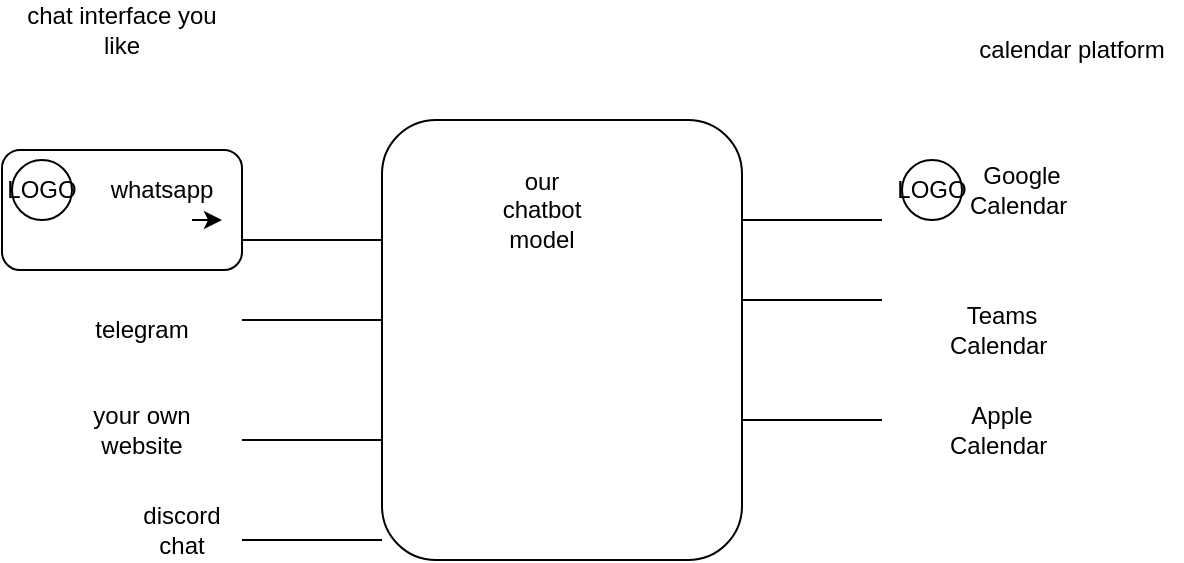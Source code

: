 <mxfile version="21.6.6" type="github">
  <diagram name="Page-1" id="AZVRTp3JYmqPpS5VlTM3">
    <mxGraphModel dx="954" dy="642" grid="1" gridSize="10" guides="1" tooltips="1" connect="1" arrows="1" fold="1" page="1" pageScale="1" pageWidth="4800" pageHeight="3600" math="0" shadow="0">
      <root>
        <mxCell id="0" />
        <mxCell id="1" parent="0" />
        <mxCell id="wNxsNyf7AEi1CCcsDi6T-1" value="" style="rounded=1;whiteSpace=wrap;html=1;" vertex="1" parent="1">
          <mxGeometry x="370" y="140" width="180" height="220" as="geometry" />
        </mxCell>
        <mxCell id="wNxsNyf7AEi1CCcsDi6T-2" value="our chatbot model" style="text;html=1;strokeColor=none;fillColor=none;align=center;verticalAlign=middle;whiteSpace=wrap;rounded=0;" vertex="1" parent="1">
          <mxGeometry x="420" y="170" width="60" height="30" as="geometry" />
        </mxCell>
        <mxCell id="wNxsNyf7AEi1CCcsDi6T-3" value="" style="endArrow=none;html=1;rounded=0;" edge="1" parent="1">
          <mxGeometry width="50" height="50" relative="1" as="geometry">
            <mxPoint x="370" y="200" as="sourcePoint" />
            <mxPoint x="300" y="200" as="targetPoint" />
          </mxGeometry>
        </mxCell>
        <mxCell id="wNxsNyf7AEi1CCcsDi6T-4" value="" style="endArrow=none;html=1;rounded=0;" edge="1" parent="1">
          <mxGeometry width="50" height="50" relative="1" as="geometry">
            <mxPoint x="370" y="240" as="sourcePoint" />
            <mxPoint x="300" y="240" as="targetPoint" />
          </mxGeometry>
        </mxCell>
        <mxCell id="wNxsNyf7AEi1CCcsDi6T-5" value="" style="endArrow=none;html=1;rounded=0;" edge="1" parent="1">
          <mxGeometry width="50" height="50" relative="1" as="geometry">
            <mxPoint x="370" y="300" as="sourcePoint" />
            <mxPoint x="300" y="300" as="targetPoint" />
          </mxGeometry>
        </mxCell>
        <mxCell id="wNxsNyf7AEi1CCcsDi6T-6" value="" style="endArrow=none;html=1;rounded=0;" edge="1" parent="1">
          <mxGeometry width="50" height="50" relative="1" as="geometry">
            <mxPoint x="620" y="190" as="sourcePoint" />
            <mxPoint x="550" y="190" as="targetPoint" />
          </mxGeometry>
        </mxCell>
        <mxCell id="wNxsNyf7AEi1CCcsDi6T-7" value="" style="endArrow=none;html=1;rounded=0;" edge="1" parent="1">
          <mxGeometry width="50" height="50" relative="1" as="geometry">
            <mxPoint x="620" y="230" as="sourcePoint" />
            <mxPoint x="550" y="230" as="targetPoint" />
          </mxGeometry>
        </mxCell>
        <mxCell id="wNxsNyf7AEi1CCcsDi6T-8" value="" style="endArrow=none;html=1;rounded=0;" edge="1" parent="1">
          <mxGeometry width="50" height="50" relative="1" as="geometry">
            <mxPoint x="620" y="290" as="sourcePoint" />
            <mxPoint x="550" y="290" as="targetPoint" />
          </mxGeometry>
        </mxCell>
        <mxCell id="wNxsNyf7AEi1CCcsDi6T-9" value="" style="rounded=1;whiteSpace=wrap;html=1;" vertex="1" parent="1">
          <mxGeometry x="180" y="155" width="120" height="60" as="geometry" />
        </mxCell>
        <mxCell id="wNxsNyf7AEi1CCcsDi6T-10" value="whatsapp" style="text;html=1;strokeColor=none;fillColor=none;align=center;verticalAlign=middle;whiteSpace=wrap;rounded=0;" vertex="1" parent="1">
          <mxGeometry x="230" y="160" width="60" height="30" as="geometry" />
        </mxCell>
        <mxCell id="wNxsNyf7AEi1CCcsDi6T-11" value="telegram" style="text;html=1;strokeColor=none;fillColor=none;align=center;verticalAlign=middle;whiteSpace=wrap;rounded=0;" vertex="1" parent="1">
          <mxGeometry x="220" y="230" width="60" height="30" as="geometry" />
        </mxCell>
        <mxCell id="wNxsNyf7AEi1CCcsDi6T-12" value="your own website" style="text;html=1;strokeColor=none;fillColor=none;align=center;verticalAlign=middle;whiteSpace=wrap;rounded=0;" vertex="1" parent="1">
          <mxGeometry x="220" y="280" width="60" height="30" as="geometry" />
        </mxCell>
        <mxCell id="wNxsNyf7AEi1CCcsDi6T-13" value="discord chat" style="text;html=1;strokeColor=none;fillColor=none;align=center;verticalAlign=middle;whiteSpace=wrap;rounded=0;" vertex="1" parent="1">
          <mxGeometry x="240" y="330" width="60" height="30" as="geometry" />
        </mxCell>
        <mxCell id="wNxsNyf7AEi1CCcsDi6T-14" value="" style="endArrow=none;html=1;rounded=0;" edge="1" parent="1">
          <mxGeometry width="50" height="50" relative="1" as="geometry">
            <mxPoint x="370" y="350" as="sourcePoint" />
            <mxPoint x="300" y="350" as="targetPoint" />
          </mxGeometry>
        </mxCell>
        <mxCell id="wNxsNyf7AEi1CCcsDi6T-15" value="chat interface you like" style="text;html=1;strokeColor=none;fillColor=none;align=center;verticalAlign=middle;whiteSpace=wrap;rounded=0;" vertex="1" parent="1">
          <mxGeometry x="185" y="80" width="110" height="30" as="geometry" />
        </mxCell>
        <mxCell id="wNxsNyf7AEi1CCcsDi6T-16" value="calendar platform" style="text;html=1;strokeColor=none;fillColor=none;align=center;verticalAlign=middle;whiteSpace=wrap;rounded=0;" vertex="1" parent="1">
          <mxGeometry x="660" y="90" width="110" height="30" as="geometry" />
        </mxCell>
        <mxCell id="wNxsNyf7AEi1CCcsDi6T-17" value="Google Calendar&amp;nbsp;" style="text;html=1;strokeColor=none;fillColor=none;align=center;verticalAlign=middle;whiteSpace=wrap;rounded=0;" vertex="1" parent="1">
          <mxGeometry x="660" y="160" width="60" height="30" as="geometry" />
        </mxCell>
        <mxCell id="wNxsNyf7AEi1CCcsDi6T-19" value="Teams Calendar&amp;nbsp;" style="text;html=1;strokeColor=none;fillColor=none;align=center;verticalAlign=middle;whiteSpace=wrap;rounded=0;" vertex="1" parent="1">
          <mxGeometry x="650" y="230" width="60" height="30" as="geometry" />
        </mxCell>
        <mxCell id="wNxsNyf7AEi1CCcsDi6T-20" value="Apple Calendar&amp;nbsp;" style="text;html=1;strokeColor=none;fillColor=none;align=center;verticalAlign=middle;whiteSpace=wrap;rounded=0;" vertex="1" parent="1">
          <mxGeometry x="650" y="280" width="60" height="30" as="geometry" />
        </mxCell>
        <mxCell id="wNxsNyf7AEi1CCcsDi6T-21" value="LOGO" style="ellipse;whiteSpace=wrap;html=1;aspect=fixed;" vertex="1" parent="1">
          <mxGeometry x="185" y="160" width="30" height="30" as="geometry" />
        </mxCell>
        <mxCell id="wNxsNyf7AEi1CCcsDi6T-22" style="edgeStyle=orthogonalEdgeStyle;rounded=0;orthogonalLoop=1;jettySize=auto;html=1;exitX=0.75;exitY=1;exitDx=0;exitDy=0;entryX=1;entryY=1;entryDx=0;entryDy=0;" edge="1" parent="1" source="wNxsNyf7AEi1CCcsDi6T-10" target="wNxsNyf7AEi1CCcsDi6T-10">
          <mxGeometry relative="1" as="geometry" />
        </mxCell>
        <mxCell id="wNxsNyf7AEi1CCcsDi6T-23" value="LOGO" style="ellipse;whiteSpace=wrap;html=1;aspect=fixed;" vertex="1" parent="1">
          <mxGeometry x="630" y="160" width="30" height="30" as="geometry" />
        </mxCell>
      </root>
    </mxGraphModel>
  </diagram>
</mxfile>

